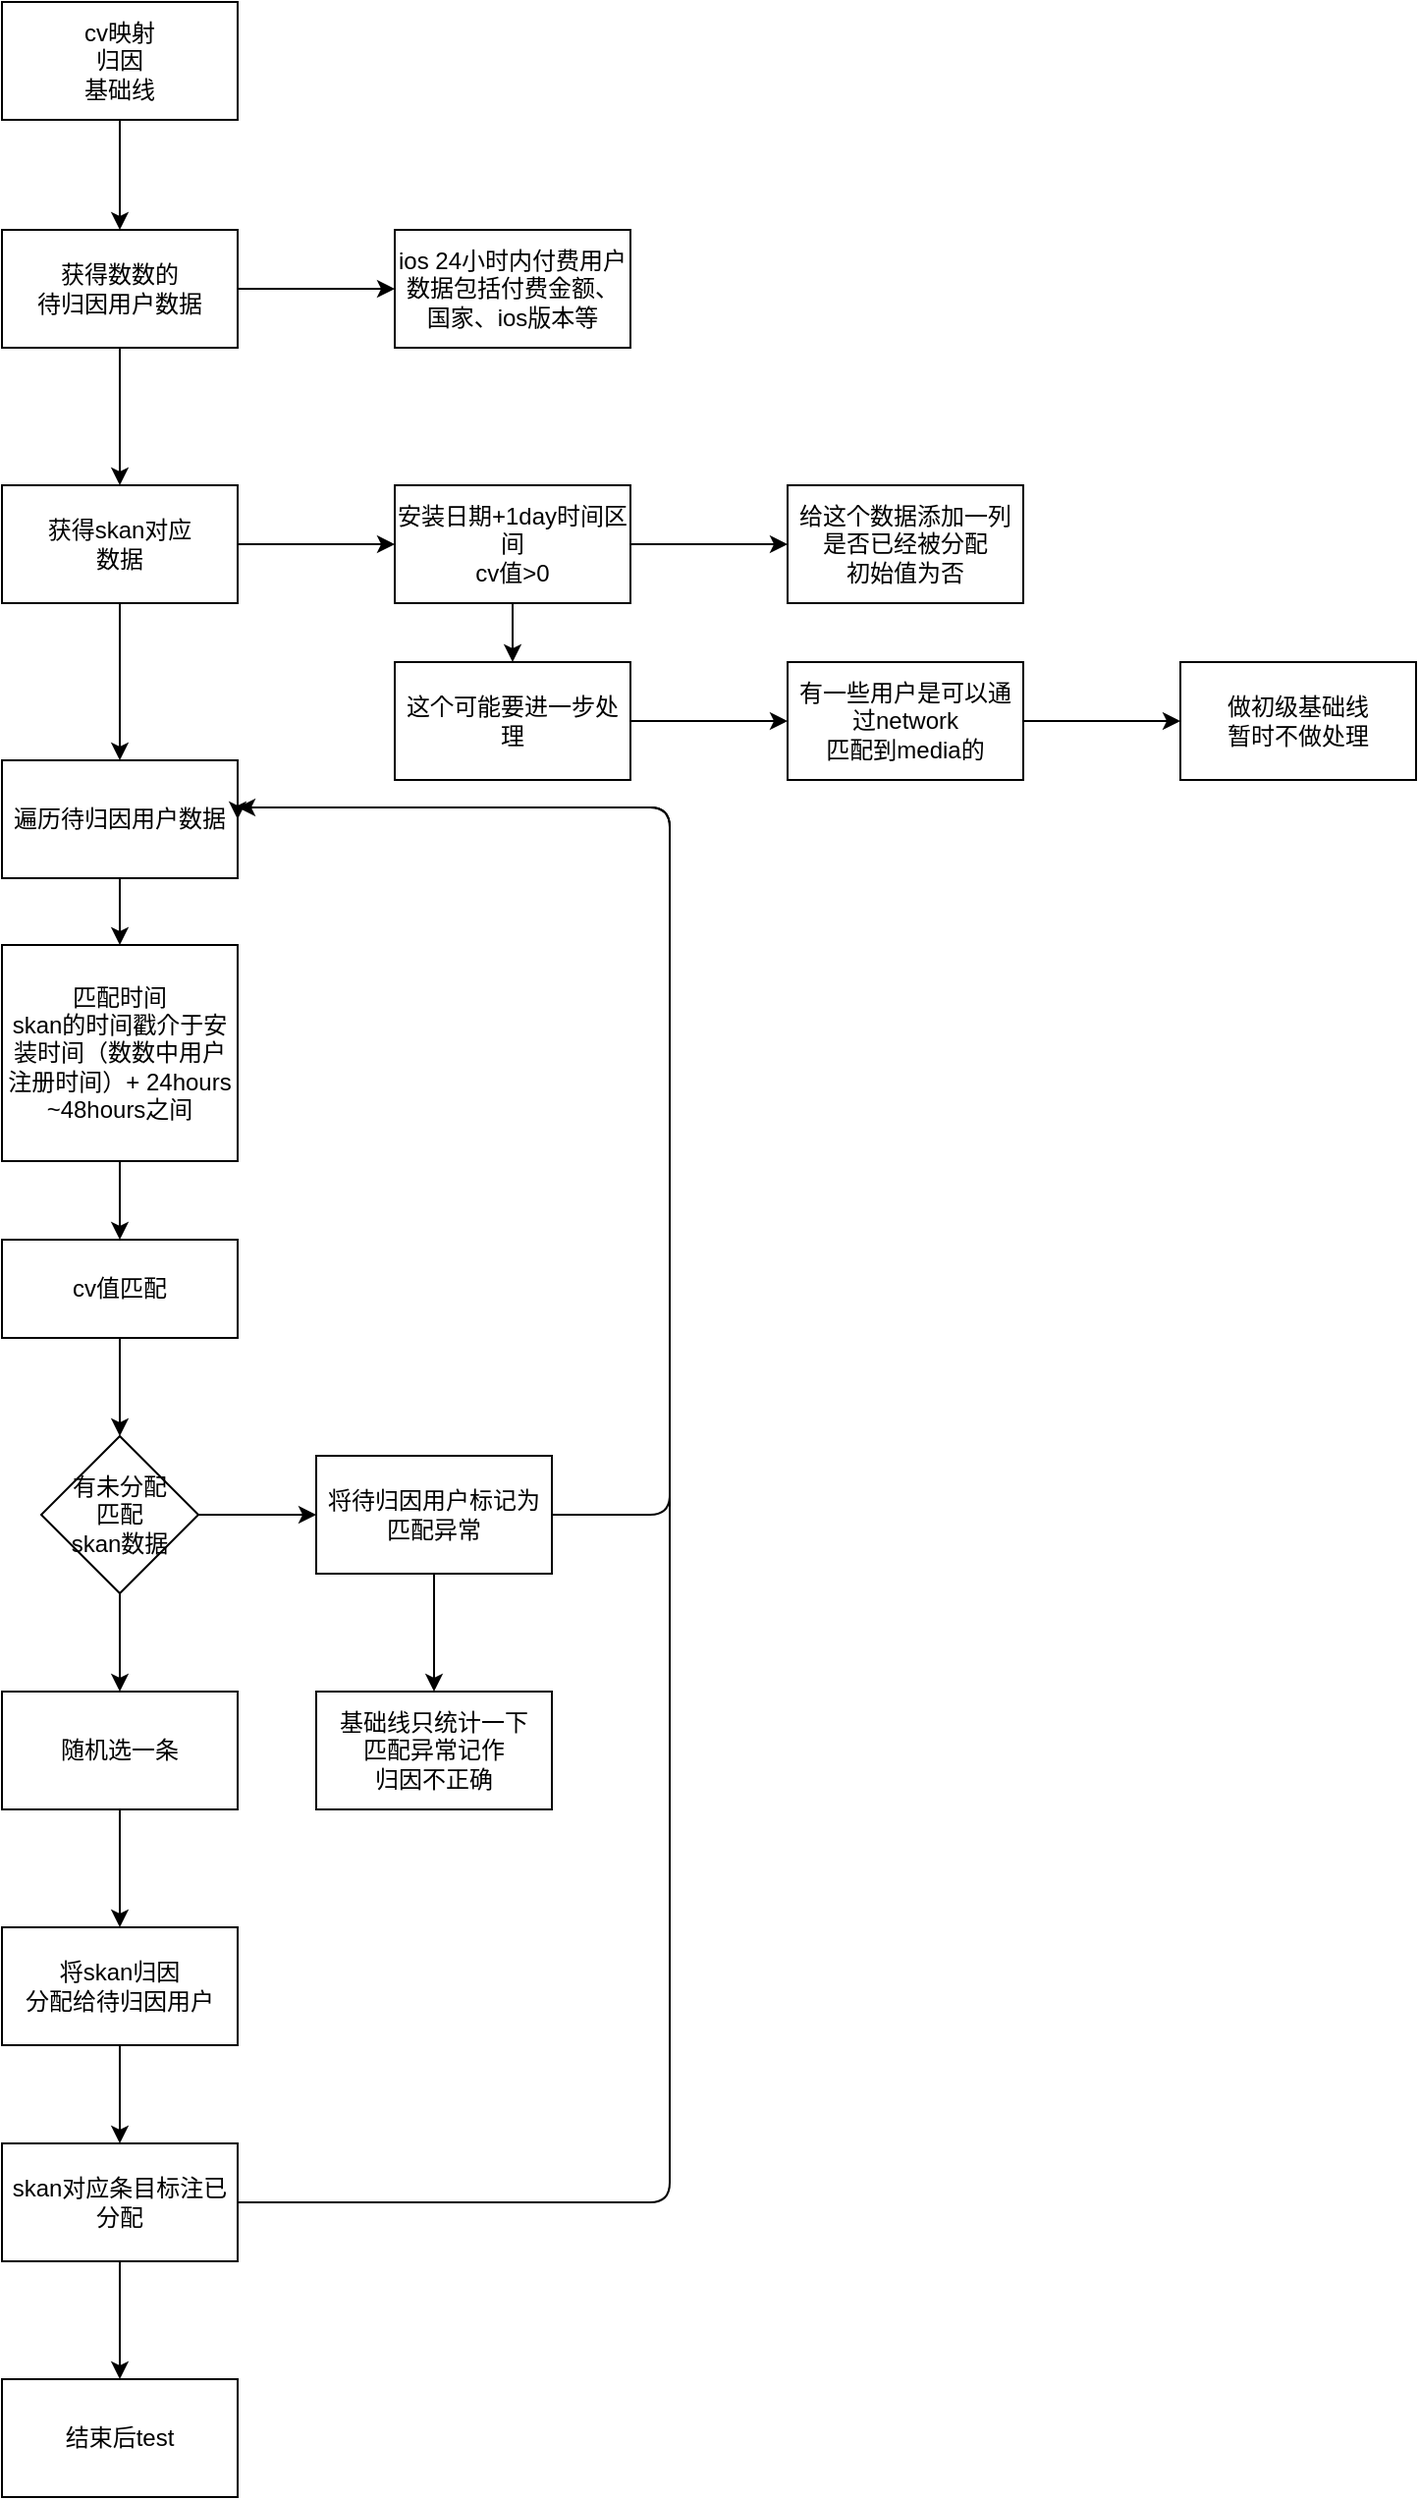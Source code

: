 <mxfile>
    <diagram id="WFY63m4EWmTpPSLQk0RR" name="Page-1">
        <mxGraphModel dx="937" dy="525" grid="1" gridSize="10" guides="1" tooltips="1" connect="1" arrows="1" fold="1" page="1" pageScale="1" pageWidth="827" pageHeight="1169" math="0" shadow="0">
            <root>
                <mxCell id="0"/>
                <mxCell id="1" parent="0"/>
                <mxCell id="73" value="" style="edgeStyle=none;html=1;" edge="1" parent="1" source="71" target="72">
                    <mxGeometry relative="1" as="geometry"/>
                </mxCell>
                <mxCell id="71" value="cv映射&lt;br&gt;归因&lt;br&gt;基础线" style="rounded=0;whiteSpace=wrap;html=1;" vertex="1" parent="1">
                    <mxGeometry x="60" y="30" width="120" height="60" as="geometry"/>
                </mxCell>
                <mxCell id="75" value="" style="edgeStyle=none;html=1;" edge="1" parent="1" source="72" target="74">
                    <mxGeometry relative="1" as="geometry"/>
                </mxCell>
                <mxCell id="77" value="" style="edgeStyle=none;html=1;" edge="1" parent="1" source="72" target="76">
                    <mxGeometry relative="1" as="geometry"/>
                </mxCell>
                <mxCell id="72" value="获得数数的&lt;br&gt;待归因用户数据" style="whiteSpace=wrap;html=1;rounded=0;" vertex="1" parent="1">
                    <mxGeometry x="60" y="146" width="120" height="60" as="geometry"/>
                </mxCell>
                <mxCell id="74" value="ios 24小时内付费用户&lt;br&gt;数据包括付费金额、国家、ios版本等" style="whiteSpace=wrap;html=1;rounded=0;" vertex="1" parent="1">
                    <mxGeometry x="260" y="146" width="120" height="60" as="geometry"/>
                </mxCell>
                <mxCell id="79" value="" style="edgeStyle=none;html=1;" edge="1" parent="1" source="76" target="78">
                    <mxGeometry relative="1" as="geometry"/>
                </mxCell>
                <mxCell id="83" value="" style="edgeStyle=none;html=1;" edge="1" parent="1" source="76" target="82">
                    <mxGeometry relative="1" as="geometry"/>
                </mxCell>
                <mxCell id="76" value="获得skan对应&lt;br&gt;数据" style="whiteSpace=wrap;html=1;rounded=0;" vertex="1" parent="1">
                    <mxGeometry x="60" y="276" width="120" height="60" as="geometry"/>
                </mxCell>
                <mxCell id="81" value="" style="edgeStyle=none;html=1;" edge="1" parent="1" source="78" target="80">
                    <mxGeometry relative="1" as="geometry"/>
                </mxCell>
                <mxCell id="101" value="" style="edgeStyle=orthogonalEdgeStyle;html=1;" edge="1" parent="1" source="78" target="100">
                    <mxGeometry relative="1" as="geometry"/>
                </mxCell>
                <mxCell id="78" value="安装日期+1day时间区间&lt;br&gt;cv值&amp;gt;0" style="whiteSpace=wrap;html=1;rounded=0;" vertex="1" parent="1">
                    <mxGeometry x="260" y="276" width="120" height="60" as="geometry"/>
                </mxCell>
                <mxCell id="80" value="给这个数据添加一列&lt;br&gt;是否已经被分配&lt;br&gt;初始值为否" style="whiteSpace=wrap;html=1;rounded=0;" vertex="1" parent="1">
                    <mxGeometry x="460" y="276" width="120" height="60" as="geometry"/>
                </mxCell>
                <mxCell id="85" value="" style="edgeStyle=none;html=1;entryX=0.5;entryY=0;entryDx=0;entryDy=0;" edge="1" parent="1" source="82" target="88">
                    <mxGeometry relative="1" as="geometry">
                        <mxPoint x="120" y="566" as="targetPoint"/>
                    </mxGeometry>
                </mxCell>
                <mxCell id="82" value="遍历待归因用户数据" style="whiteSpace=wrap;html=1;rounded=0;" vertex="1" parent="1">
                    <mxGeometry x="60" y="416" width="120" height="60" as="geometry"/>
                </mxCell>
                <mxCell id="90" value="" style="edgeStyle=none;html=1;" edge="1" parent="1" source="88" target="89">
                    <mxGeometry relative="1" as="geometry"/>
                </mxCell>
                <mxCell id="88" value="匹配时间&lt;br&gt;skan的时间戳介于安装时间（数数中用户注册时间）+ 24hours ~48hours之间" style="rounded=0;whiteSpace=wrap;html=1;" vertex="1" parent="1">
                    <mxGeometry x="60" y="510" width="120" height="110" as="geometry"/>
                </mxCell>
                <mxCell id="107" value="" style="edgeStyle=orthogonalEdgeStyle;html=1;" edge="1" parent="1" source="89" target="106">
                    <mxGeometry relative="1" as="geometry"/>
                </mxCell>
                <mxCell id="89" value="cv值匹配" style="whiteSpace=wrap;html=1;rounded=0;" vertex="1" parent="1">
                    <mxGeometry x="60" y="660" width="120" height="50" as="geometry"/>
                </mxCell>
                <mxCell id="94" value="" style="edgeStyle=none;html=1;" edge="1" parent="1" source="91" target="93">
                    <mxGeometry relative="1" as="geometry"/>
                </mxCell>
                <mxCell id="91" value="随机选一条" style="whiteSpace=wrap;html=1;rounded=0;" vertex="1" parent="1">
                    <mxGeometry x="60" y="890" width="120" height="60" as="geometry"/>
                </mxCell>
                <mxCell id="96" value="" style="edgeStyle=none;html=1;" edge="1" parent="1" source="93" target="95">
                    <mxGeometry relative="1" as="geometry"/>
                </mxCell>
                <mxCell id="93" value="将skan归因&lt;br&gt;分配给待归因用户" style="whiteSpace=wrap;html=1;rounded=0;" vertex="1" parent="1">
                    <mxGeometry x="60" y="1010" width="120" height="60" as="geometry"/>
                </mxCell>
                <mxCell id="99" value="" style="edgeStyle=orthogonalEdgeStyle;html=1;" edge="1" parent="1" source="95" target="98">
                    <mxGeometry relative="1" as="geometry"/>
                </mxCell>
                <mxCell id="95" value="skan对应条目标注已分配" style="whiteSpace=wrap;html=1;rounded=0;" vertex="1" parent="1">
                    <mxGeometry x="60" y="1120" width="120" height="60" as="geometry"/>
                </mxCell>
                <mxCell id="97" value="" style="endArrow=classic;html=1;exitX=1;exitY=0.5;exitDx=0;exitDy=0;entryX=1;entryY=0.5;entryDx=0;entryDy=0;edgeStyle=orthogonalEdgeStyle;" edge="1" parent="1" source="95" target="82">
                    <mxGeometry width="50" height="50" relative="1" as="geometry">
                        <mxPoint x="330" y="1020" as="sourcePoint"/>
                        <mxPoint x="380" y="970" as="targetPoint"/>
                        <Array as="points">
                            <mxPoint x="400" y="1150"/>
                            <mxPoint x="400" y="440"/>
                            <mxPoint x="180" y="440"/>
                        </Array>
                    </mxGeometry>
                </mxCell>
                <mxCell id="98" value="结束后test" style="whiteSpace=wrap;html=1;rounded=0;" vertex="1" parent="1">
                    <mxGeometry x="60" y="1240" width="120" height="60" as="geometry"/>
                </mxCell>
                <mxCell id="103" value="" style="edgeStyle=orthogonalEdgeStyle;html=1;" edge="1" parent="1" source="100" target="102">
                    <mxGeometry relative="1" as="geometry"/>
                </mxCell>
                <mxCell id="100" value="这个可能要进一步处理" style="whiteSpace=wrap;html=1;rounded=0;" vertex="1" parent="1">
                    <mxGeometry x="260" y="366" width="120" height="60" as="geometry"/>
                </mxCell>
                <mxCell id="105" value="" style="edgeStyle=orthogonalEdgeStyle;html=1;" edge="1" parent="1" source="102" target="104">
                    <mxGeometry relative="1" as="geometry"/>
                </mxCell>
                <mxCell id="102" value="有一些用户是可以通过network&lt;br&gt;匹配到media的" style="whiteSpace=wrap;html=1;rounded=0;" vertex="1" parent="1">
                    <mxGeometry x="460" y="366" width="120" height="60" as="geometry"/>
                </mxCell>
                <mxCell id="104" value="做初级基础线&lt;br&gt;暂时不做处理" style="whiteSpace=wrap;html=1;rounded=0;" vertex="1" parent="1">
                    <mxGeometry x="660" y="366" width="120" height="60" as="geometry"/>
                </mxCell>
                <mxCell id="108" value="" style="edgeStyle=orthogonalEdgeStyle;html=1;" edge="1" parent="1" source="106" target="91">
                    <mxGeometry relative="1" as="geometry"/>
                </mxCell>
                <mxCell id="110" value="" style="edgeStyle=orthogonalEdgeStyle;html=1;" edge="1" parent="1" source="106" target="109">
                    <mxGeometry relative="1" as="geometry"/>
                </mxCell>
                <mxCell id="106" value="有未分配&lt;br&gt;匹配&lt;br&gt;skan数据" style="rhombus;whiteSpace=wrap;html=1;rounded=0;" vertex="1" parent="1">
                    <mxGeometry x="80" y="760" width="80" height="80" as="geometry"/>
                </mxCell>
                <mxCell id="111" style="edgeStyle=orthogonalEdgeStyle;html=1;exitX=1;exitY=0.5;exitDx=0;exitDy=0;" edge="1" parent="1" source="109">
                    <mxGeometry relative="1" as="geometry">
                        <mxPoint x="180" y="440" as="targetPoint"/>
                        <Array as="points">
                            <mxPoint x="400" y="800"/>
                            <mxPoint x="400" y="440"/>
                        </Array>
                    </mxGeometry>
                </mxCell>
                <mxCell id="113" value="" style="edgeStyle=orthogonalEdgeStyle;html=1;" edge="1" parent="1" source="109" target="112">
                    <mxGeometry relative="1" as="geometry"/>
                </mxCell>
                <mxCell id="109" value="将待归因用户标记为&lt;br&gt;匹配异常" style="whiteSpace=wrap;html=1;rounded=0;" vertex="1" parent="1">
                    <mxGeometry x="220" y="770" width="120" height="60" as="geometry"/>
                </mxCell>
                <mxCell id="112" value="基础线只统计一下&lt;br&gt;匹配异常记作&lt;br&gt;归因不正确" style="whiteSpace=wrap;html=1;rounded=0;" vertex="1" parent="1">
                    <mxGeometry x="220" y="890" width="120" height="60" as="geometry"/>
                </mxCell>
            </root>
        </mxGraphModel>
    </diagram>
</mxfile>